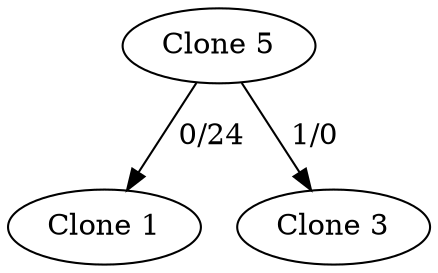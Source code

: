 digraph {
	2 [label="Clone 5"]
	1 [label="Clone 1"]
	2 -> 1 [label=" 0/24"]
	0 [label="Clone 3"]
	2 -> 0 [label=" 1/0"]
}